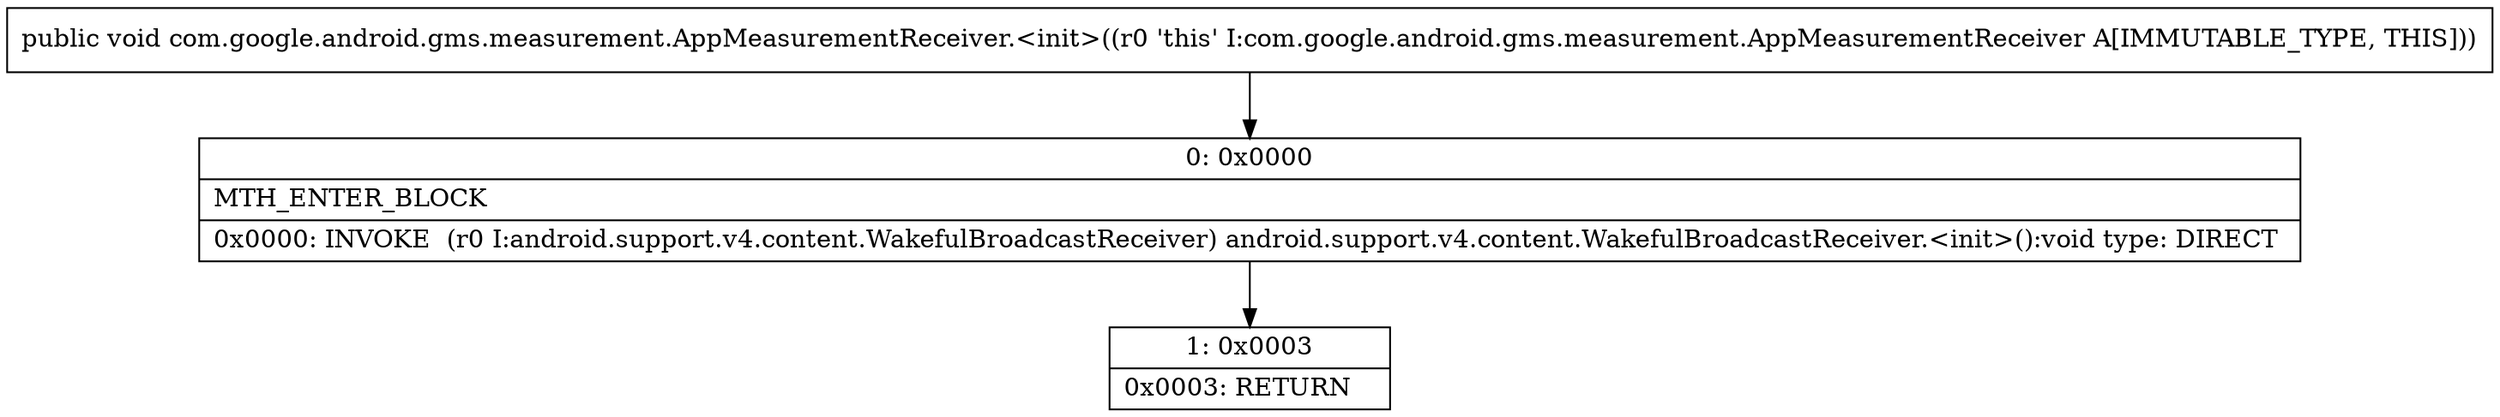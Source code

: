 digraph "CFG forcom.google.android.gms.measurement.AppMeasurementReceiver.\<init\>()V" {
Node_0 [shape=record,label="{0\:\ 0x0000|MTH_ENTER_BLOCK\l|0x0000: INVOKE  (r0 I:android.support.v4.content.WakefulBroadcastReceiver) android.support.v4.content.WakefulBroadcastReceiver.\<init\>():void type: DIRECT \l}"];
Node_1 [shape=record,label="{1\:\ 0x0003|0x0003: RETURN   \l}"];
MethodNode[shape=record,label="{public void com.google.android.gms.measurement.AppMeasurementReceiver.\<init\>((r0 'this' I:com.google.android.gms.measurement.AppMeasurementReceiver A[IMMUTABLE_TYPE, THIS])) }"];
MethodNode -> Node_0;
Node_0 -> Node_1;
}

